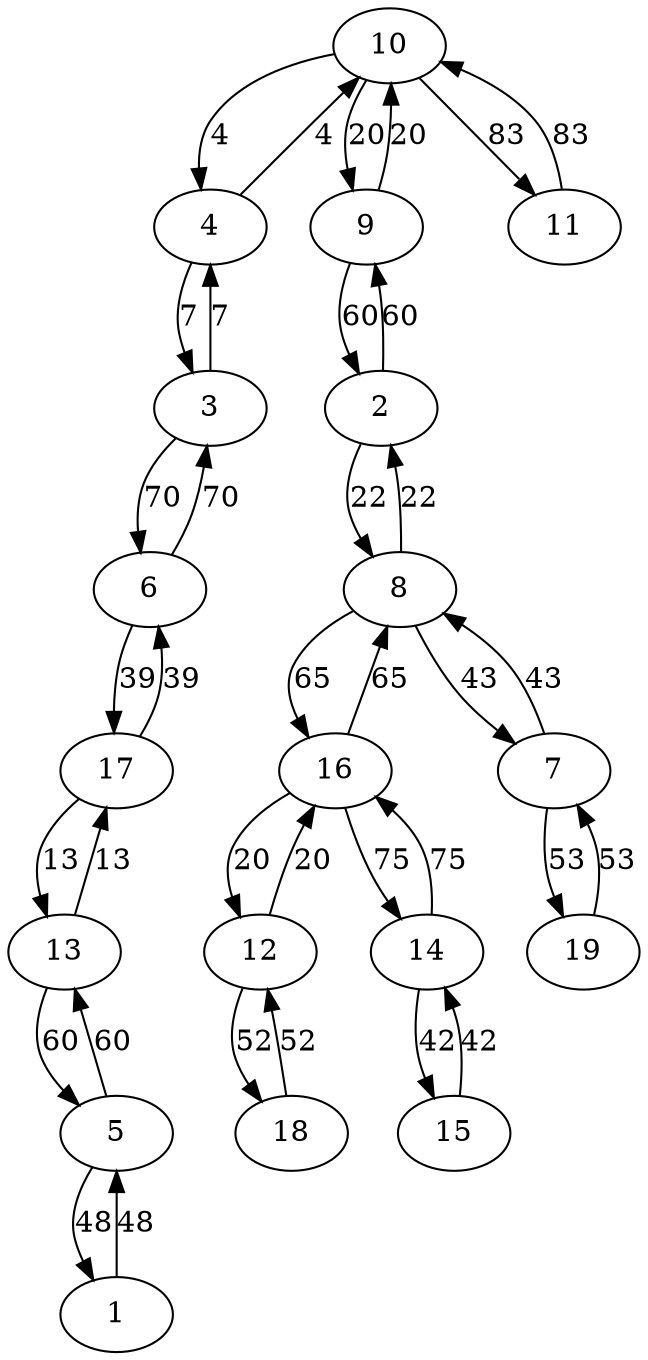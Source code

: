digraph Bara20_KDMST {
10;4;3;13;17;9;12;16;8;2;6;14;15;7;5;1;18;19;11;10 -> 4 [label = 4];
4 -> 10 [label = 4];
4 -> 3 [label = 7];
3 -> 4 [label = 7];
13 -> 17 [label = 13];
17 -> 13 [label = 13];
10 -> 9 [label = 20];
9 -> 10 [label = 20];
12 -> 16 [label = 20];
16 -> 12 [label = 20];
8 -> 2 [label = 22];
2 -> 8 [label = 22];
6 -> 17 [label = 39];
17 -> 6 [label = 39];
14 -> 15 [label = 42];
15 -> 14 [label = 42];
7 -> 8 [label = 43];
8 -> 7 [label = 43];
5 -> 1 [label = 48];
1 -> 5 [label = 48];
12 -> 18 [label = 52];
18 -> 12 [label = 52];
19 -> 7 [label = 53];
7 -> 19 [label = 53];
9 -> 2 [label = 60];
2 -> 9 [label = 60];
13 -> 5 [label = 60];
5 -> 13 [label = 60];
8 -> 16 [label = 65];
16 -> 8 [label = 65];
6 -> 3 [label = 70];
3 -> 6 [label = 70];
14 -> 16 [label = 75];
16 -> 14 [label = 75];
10 -> 11 [label = 83];
11 -> 10 [label = 83];
}
